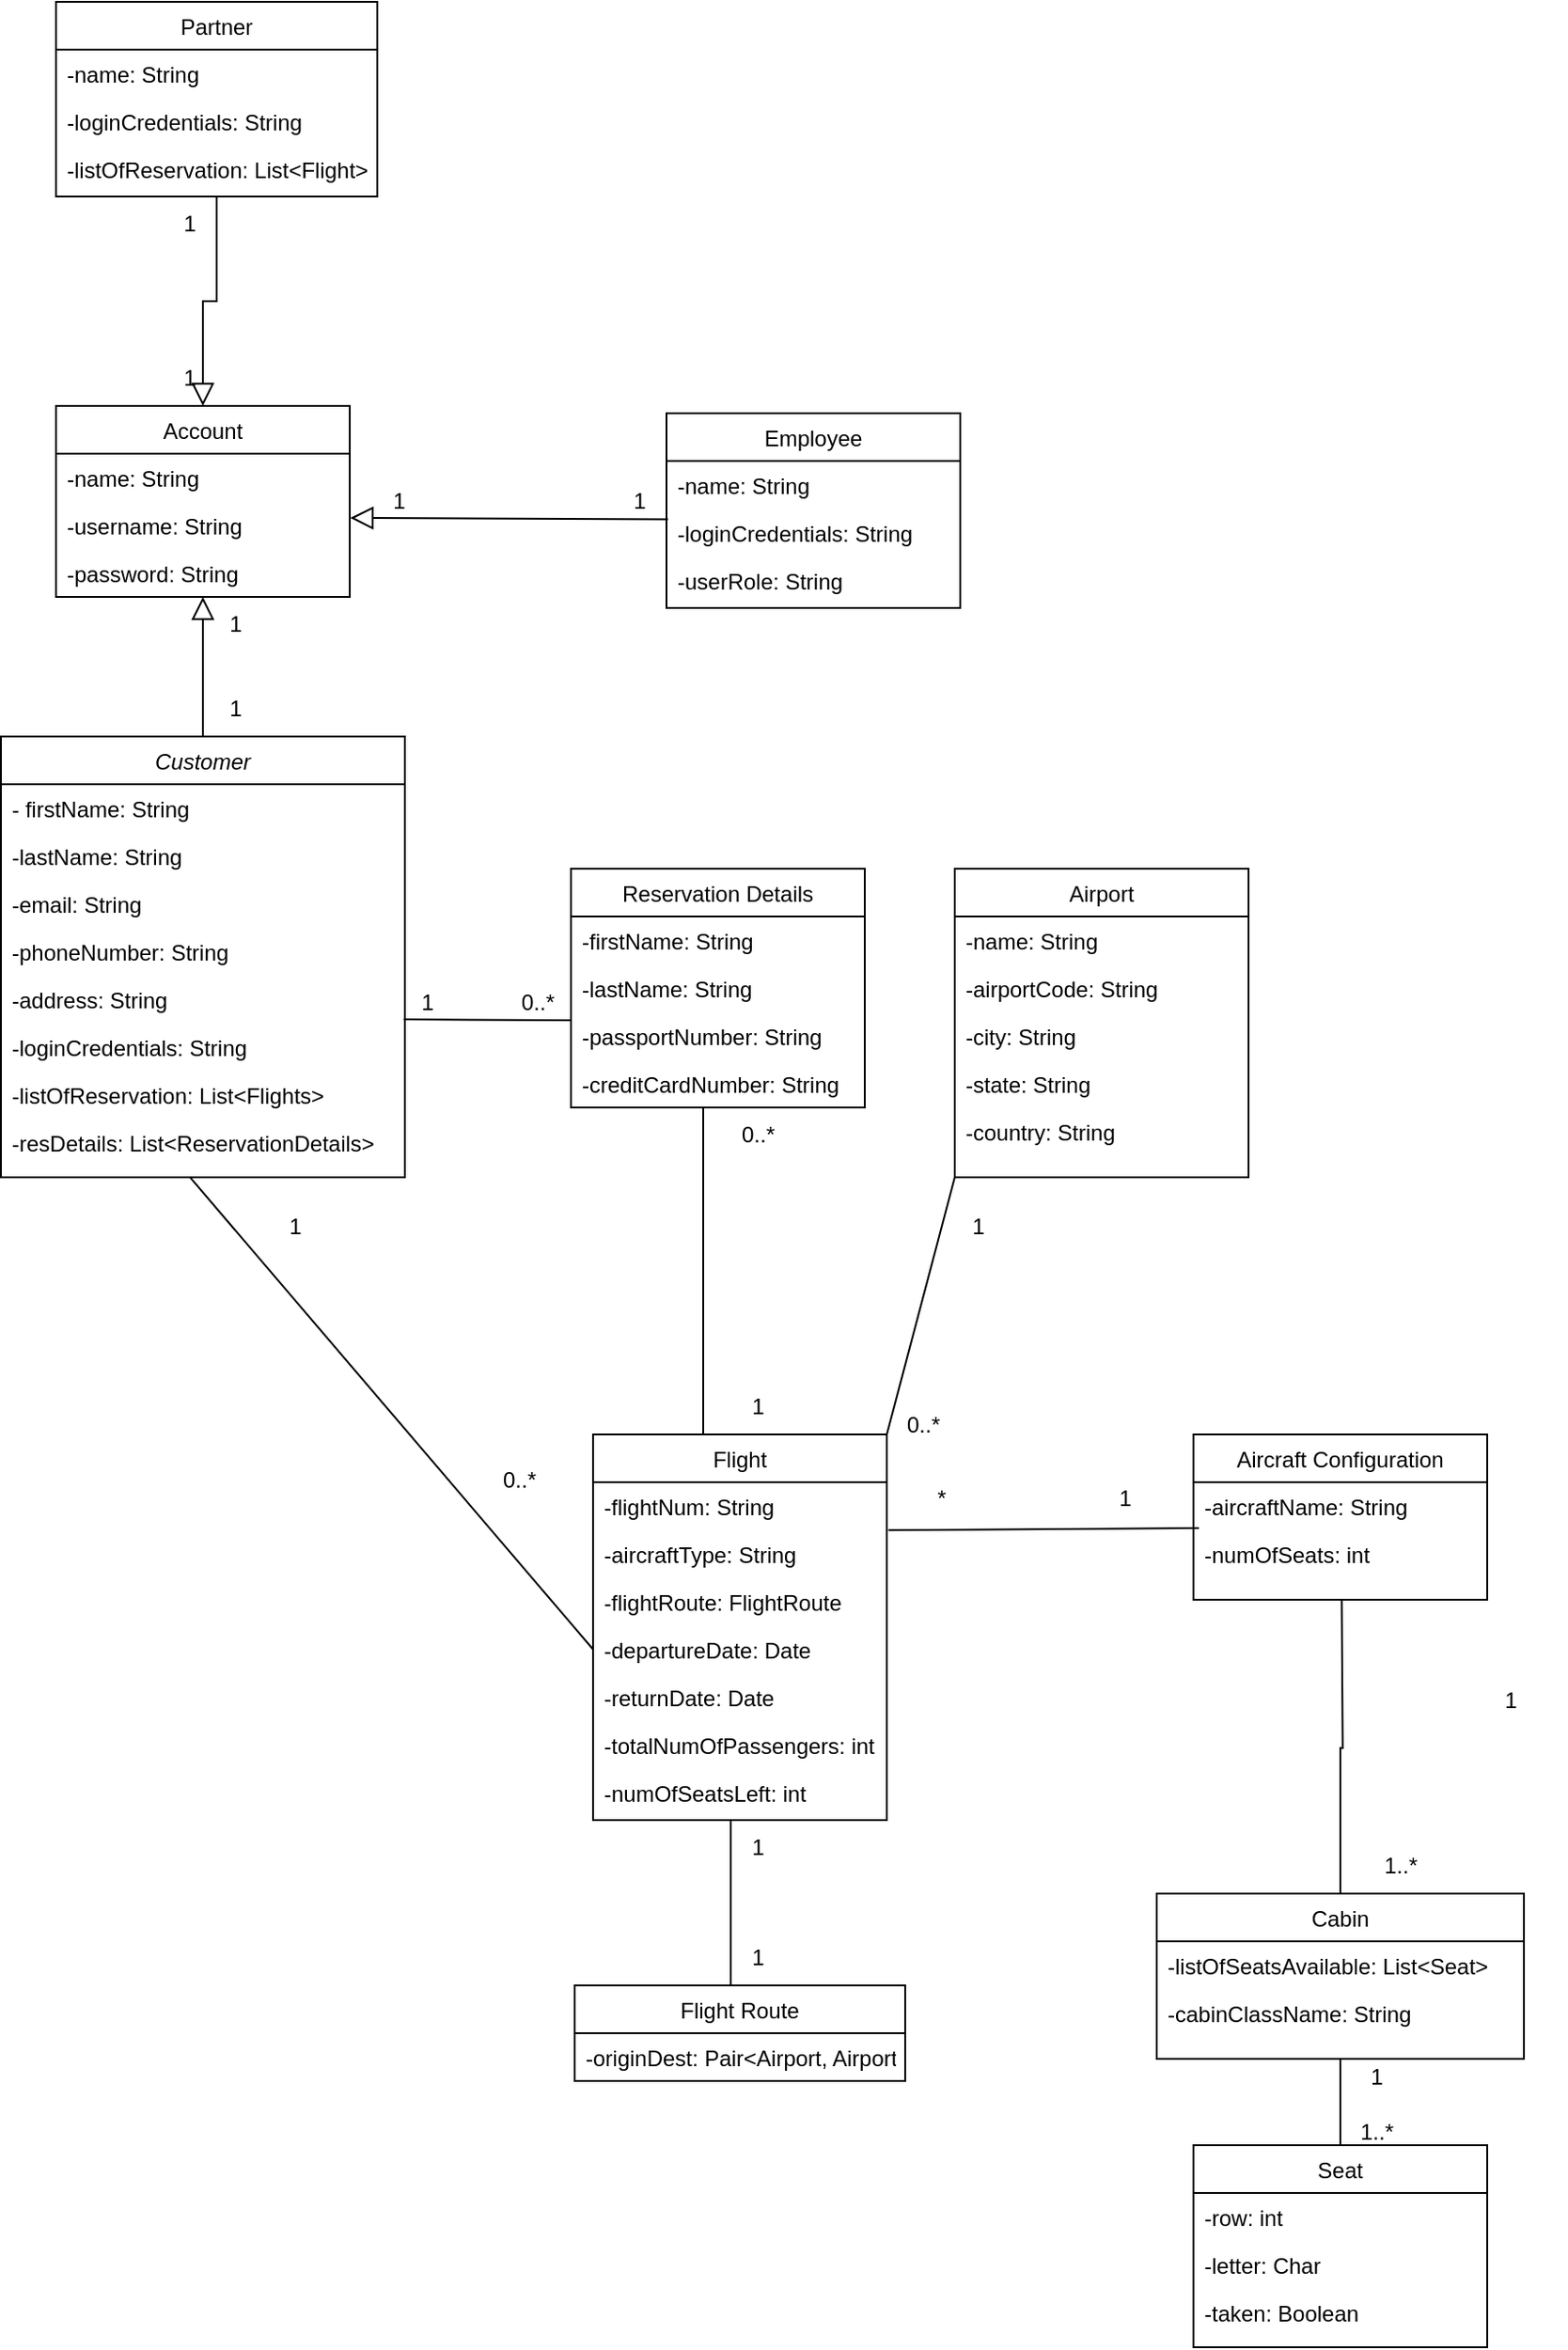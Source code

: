 <mxfile version="22.0.8" type="github">
  <diagram id="C5RBs43oDa-KdzZeNtuy" name="Page-1">
    <mxGraphModel dx="2228" dy="2511" grid="1" gridSize="10" guides="1" tooltips="1" connect="1" arrows="1" fold="1" page="1" pageScale="1" pageWidth="827" pageHeight="1169" math="0" shadow="0">
      <root>
        <mxCell id="WIyWlLk6GJQsqaUBKTNV-0" />
        <mxCell id="WIyWlLk6GJQsqaUBKTNV-1" parent="WIyWlLk6GJQsqaUBKTNV-0" />
        <mxCell id="0N_LeVZSWV3AMLVlqRJy-85" value="Customer&#xa;" style="swimlane;fontStyle=2;align=center;verticalAlign=top;childLayout=stackLayout;horizontal=1;startSize=26;horizontalStack=0;resizeParent=1;resizeLast=0;collapsible=1;marginBottom=0;rounded=0;shadow=0;strokeWidth=1;" vertex="1" parent="WIyWlLk6GJQsqaUBKTNV-1">
          <mxGeometry x="197.5" y="100" width="220" height="240" as="geometry">
            <mxRectangle x="220" y="70" width="160" height="70" as="alternateBounds" />
          </mxGeometry>
        </mxCell>
        <mxCell id="0N_LeVZSWV3AMLVlqRJy-86" value="- firstName: String" style="text;align=left;verticalAlign=top;spacingLeft=4;spacingRight=4;overflow=hidden;rotatable=0;points=[[0,0.5],[1,0.5]];portConstraint=eastwest;" vertex="1" parent="0N_LeVZSWV3AMLVlqRJy-85">
          <mxGeometry y="26" width="220" height="26" as="geometry" />
        </mxCell>
        <mxCell id="0N_LeVZSWV3AMLVlqRJy-87" value="-lastName: String" style="text;align=left;verticalAlign=top;spacingLeft=4;spacingRight=4;overflow=hidden;rotatable=0;points=[[0,0.5],[1,0.5]];portConstraint=eastwest;rounded=0;shadow=0;html=0;" vertex="1" parent="0N_LeVZSWV3AMLVlqRJy-85">
          <mxGeometry y="52" width="220" height="26" as="geometry" />
        </mxCell>
        <mxCell id="0N_LeVZSWV3AMLVlqRJy-88" value="-email: String" style="text;align=left;verticalAlign=top;spacingLeft=4;spacingRight=4;overflow=hidden;rotatable=0;points=[[0,0.5],[1,0.5]];portConstraint=eastwest;rounded=0;shadow=0;html=0;" vertex="1" parent="0N_LeVZSWV3AMLVlqRJy-85">
          <mxGeometry y="78" width="220" height="26" as="geometry" />
        </mxCell>
        <mxCell id="0N_LeVZSWV3AMLVlqRJy-89" value="-phoneNumber: String" style="text;align=left;verticalAlign=top;spacingLeft=4;spacingRight=4;overflow=hidden;rotatable=0;points=[[0,0.5],[1,0.5]];portConstraint=eastwest;rounded=0;shadow=0;html=0;" vertex="1" parent="0N_LeVZSWV3AMLVlqRJy-85">
          <mxGeometry y="104" width="220" height="26" as="geometry" />
        </mxCell>
        <mxCell id="0N_LeVZSWV3AMLVlqRJy-90" value="-address: String" style="text;align=left;verticalAlign=top;spacingLeft=4;spacingRight=4;overflow=hidden;rotatable=0;points=[[0,0.5],[1,0.5]];portConstraint=eastwest;rounded=0;shadow=0;html=0;" vertex="1" parent="0N_LeVZSWV3AMLVlqRJy-85">
          <mxGeometry y="130" width="220" height="26" as="geometry" />
        </mxCell>
        <mxCell id="0N_LeVZSWV3AMLVlqRJy-91" value="-loginCredentials: String" style="text;align=left;verticalAlign=top;spacingLeft=4;spacingRight=4;overflow=hidden;rotatable=0;points=[[0,0.5],[1,0.5]];portConstraint=eastwest;rounded=0;shadow=0;html=0;" vertex="1" parent="0N_LeVZSWV3AMLVlqRJy-85">
          <mxGeometry y="156" width="220" height="26" as="geometry" />
        </mxCell>
        <mxCell id="0N_LeVZSWV3AMLVlqRJy-92" value="-listOfReservation: List&lt;Flights&gt;" style="text;align=left;verticalAlign=top;spacingLeft=4;spacingRight=4;overflow=hidden;rotatable=0;points=[[0,0.5],[1,0.5]];portConstraint=eastwest;rounded=0;shadow=0;html=0;" vertex="1" parent="0N_LeVZSWV3AMLVlqRJy-85">
          <mxGeometry y="182" width="220" height="26" as="geometry" />
        </mxCell>
        <mxCell id="0N_LeVZSWV3AMLVlqRJy-93" value="-resDetails: List&lt;ReservationDetails&gt;" style="text;align=left;verticalAlign=top;spacingLeft=4;spacingRight=4;overflow=hidden;rotatable=0;points=[[0,0.5],[1,0.5]];portConstraint=eastwest;rounded=0;shadow=0;html=0;" vertex="1" parent="0N_LeVZSWV3AMLVlqRJy-85">
          <mxGeometry y="208" width="220" height="26" as="geometry" />
        </mxCell>
        <mxCell id="0N_LeVZSWV3AMLVlqRJy-94" value="Flight" style="swimlane;fontStyle=0;align=center;verticalAlign=top;childLayout=stackLayout;horizontal=1;startSize=26;horizontalStack=0;resizeParent=1;resizeLast=0;collapsible=1;marginBottom=0;rounded=0;shadow=0;strokeWidth=1;" vertex="1" parent="WIyWlLk6GJQsqaUBKTNV-1">
          <mxGeometry x="520" y="480" width="160" height="210" as="geometry">
            <mxRectangle x="130" y="380" width="160" height="26" as="alternateBounds" />
          </mxGeometry>
        </mxCell>
        <mxCell id="0N_LeVZSWV3AMLVlqRJy-95" value="-flightNum: String" style="text;align=left;verticalAlign=top;spacingLeft=4;spacingRight=4;overflow=hidden;rotatable=0;points=[[0,0.5],[1,0.5]];portConstraint=eastwest;" vertex="1" parent="0N_LeVZSWV3AMLVlqRJy-94">
          <mxGeometry y="26" width="160" height="26" as="geometry" />
        </mxCell>
        <mxCell id="0N_LeVZSWV3AMLVlqRJy-96" value="-aircraftType: String" style="text;align=left;verticalAlign=top;spacingLeft=4;spacingRight=4;overflow=hidden;rotatable=0;points=[[0,0.5],[1,0.5]];portConstraint=eastwest;rounded=0;shadow=0;html=0;" vertex="1" parent="0N_LeVZSWV3AMLVlqRJy-94">
          <mxGeometry y="52" width="160" height="26" as="geometry" />
        </mxCell>
        <mxCell id="0N_LeVZSWV3AMLVlqRJy-97" value="-flightRoute: FlightRoute" style="text;align=left;verticalAlign=top;spacingLeft=4;spacingRight=4;overflow=hidden;rotatable=0;points=[[0,0.5],[1,0.5]];portConstraint=eastwest;rounded=0;shadow=0;html=0;" vertex="1" parent="0N_LeVZSWV3AMLVlqRJy-94">
          <mxGeometry y="78" width="160" height="26" as="geometry" />
        </mxCell>
        <mxCell id="0N_LeVZSWV3AMLVlqRJy-98" value="-departureDate: Date" style="text;align=left;verticalAlign=top;spacingLeft=4;spacingRight=4;overflow=hidden;rotatable=0;points=[[0,0.5],[1,0.5]];portConstraint=eastwest;rounded=0;shadow=0;html=0;" vertex="1" parent="0N_LeVZSWV3AMLVlqRJy-94">
          <mxGeometry y="104" width="160" height="26" as="geometry" />
        </mxCell>
        <mxCell id="0N_LeVZSWV3AMLVlqRJy-99" value="-returnDate: Date" style="text;align=left;verticalAlign=top;spacingLeft=4;spacingRight=4;overflow=hidden;rotatable=0;points=[[0,0.5],[1,0.5]];portConstraint=eastwest;rounded=0;shadow=0;html=0;" vertex="1" parent="0N_LeVZSWV3AMLVlqRJy-94">
          <mxGeometry y="130" width="160" height="26" as="geometry" />
        </mxCell>
        <mxCell id="0N_LeVZSWV3AMLVlqRJy-100" value="-totalNumOfPassengers: int" style="text;align=left;verticalAlign=top;spacingLeft=4;spacingRight=4;overflow=hidden;rotatable=0;points=[[0,0.5],[1,0.5]];portConstraint=eastwest;rounded=0;shadow=0;html=0;" vertex="1" parent="0N_LeVZSWV3AMLVlqRJy-94">
          <mxGeometry y="156" width="160" height="26" as="geometry" />
        </mxCell>
        <mxCell id="0N_LeVZSWV3AMLVlqRJy-101" value="-numOfSeatsLeft: int" style="text;align=left;verticalAlign=top;spacingLeft=4;spacingRight=4;overflow=hidden;rotatable=0;points=[[0,0.5],[1,0.5]];portConstraint=eastwest;rounded=0;shadow=0;html=0;" vertex="1" parent="0N_LeVZSWV3AMLVlqRJy-94">
          <mxGeometry y="182" width="160" height="26" as="geometry" />
        </mxCell>
        <mxCell id="0N_LeVZSWV3AMLVlqRJy-102" value="Account" style="swimlane;fontStyle=0;align=center;verticalAlign=top;childLayout=stackLayout;horizontal=1;startSize=26;horizontalStack=0;resizeParent=1;resizeLast=0;collapsible=1;marginBottom=0;rounded=0;shadow=0;strokeWidth=1;" vertex="1" parent="WIyWlLk6GJQsqaUBKTNV-1">
          <mxGeometry x="227.5" y="-80" width="160" height="104" as="geometry">
            <mxRectangle x="340" y="380" width="170" height="26" as="alternateBounds" />
          </mxGeometry>
        </mxCell>
        <mxCell id="0N_LeVZSWV3AMLVlqRJy-103" value="-name: String" style="text;align=left;verticalAlign=top;spacingLeft=4;spacingRight=4;overflow=hidden;rotatable=0;points=[[0,0.5],[1,0.5]];portConstraint=eastwest;" vertex="1" parent="0N_LeVZSWV3AMLVlqRJy-102">
          <mxGeometry y="26" width="160" height="26" as="geometry" />
        </mxCell>
        <mxCell id="0N_LeVZSWV3AMLVlqRJy-104" value="-username: String" style="text;align=left;verticalAlign=top;spacingLeft=4;spacingRight=4;overflow=hidden;rotatable=0;points=[[0,0.5],[1,0.5]];portConstraint=eastwest;" vertex="1" parent="0N_LeVZSWV3AMLVlqRJy-102">
          <mxGeometry y="52" width="160" height="26" as="geometry" />
        </mxCell>
        <mxCell id="0N_LeVZSWV3AMLVlqRJy-105" value="-password: String" style="text;align=left;verticalAlign=top;spacingLeft=4;spacingRight=4;overflow=hidden;rotatable=0;points=[[0,0.5],[1,0.5]];portConstraint=eastwest;" vertex="1" parent="0N_LeVZSWV3AMLVlqRJy-102">
          <mxGeometry y="78" width="160" height="26" as="geometry" />
        </mxCell>
        <mxCell id="0N_LeVZSWV3AMLVlqRJy-106" value="" style="endArrow=block;endSize=10;endFill=0;shadow=0;strokeWidth=1;rounded=0;edgeStyle=elbowEdgeStyle;elbow=vertical;exitX=0.5;exitY=0;exitDx=0;exitDy=0;entryX=0.5;entryY=1;entryDx=0;entryDy=0;" edge="1" parent="WIyWlLk6GJQsqaUBKTNV-1" source="0N_LeVZSWV3AMLVlqRJy-85" target="0N_LeVZSWV3AMLVlqRJy-102">
          <mxGeometry width="160" relative="1" as="geometry">
            <mxPoint x="210" y="373" as="sourcePoint" />
            <mxPoint x="350" y="20" as="targetPoint" />
          </mxGeometry>
        </mxCell>
        <mxCell id="0N_LeVZSWV3AMLVlqRJy-107" value="Reservation Details" style="swimlane;fontStyle=0;align=center;verticalAlign=top;childLayout=stackLayout;horizontal=1;startSize=26;horizontalStack=0;resizeParent=1;resizeLast=0;collapsible=1;marginBottom=0;rounded=0;shadow=0;strokeWidth=1;" vertex="1" parent="WIyWlLk6GJQsqaUBKTNV-1">
          <mxGeometry x="508" y="172" width="160" height="130" as="geometry">
            <mxRectangle x="550" y="140" width="160" height="26" as="alternateBounds" />
          </mxGeometry>
        </mxCell>
        <mxCell id="0N_LeVZSWV3AMLVlqRJy-108" value="-firstName: String" style="text;align=left;verticalAlign=top;spacingLeft=4;spacingRight=4;overflow=hidden;rotatable=0;points=[[0,0.5],[1,0.5]];portConstraint=eastwest;" vertex="1" parent="0N_LeVZSWV3AMLVlqRJy-107">
          <mxGeometry y="26" width="160" height="26" as="geometry" />
        </mxCell>
        <mxCell id="0N_LeVZSWV3AMLVlqRJy-109" value="-lastName: String" style="text;align=left;verticalAlign=top;spacingLeft=4;spacingRight=4;overflow=hidden;rotatable=0;points=[[0,0.5],[1,0.5]];portConstraint=eastwest;rounded=0;shadow=0;html=0;" vertex="1" parent="0N_LeVZSWV3AMLVlqRJy-107">
          <mxGeometry y="52" width="160" height="26" as="geometry" />
        </mxCell>
        <mxCell id="0N_LeVZSWV3AMLVlqRJy-110" value="-passportNumber: String" style="text;align=left;verticalAlign=top;spacingLeft=4;spacingRight=4;overflow=hidden;rotatable=0;points=[[0,0.5],[1,0.5]];portConstraint=eastwest;rounded=0;shadow=0;html=0;" vertex="1" parent="0N_LeVZSWV3AMLVlqRJy-107">
          <mxGeometry y="78" width="160" height="26" as="geometry" />
        </mxCell>
        <mxCell id="0N_LeVZSWV3AMLVlqRJy-111" value="-creditCardNumber: String" style="text;align=left;verticalAlign=top;spacingLeft=4;spacingRight=4;overflow=hidden;rotatable=0;points=[[0,0.5],[1,0.5]];portConstraint=eastwest;rounded=0;shadow=0;html=0;" vertex="1" parent="0N_LeVZSWV3AMLVlqRJy-107">
          <mxGeometry y="104" width="160" height="26" as="geometry" />
        </mxCell>
        <mxCell id="0N_LeVZSWV3AMLVlqRJy-112" value="1" style="text;html=1;align=center;verticalAlign=middle;resizable=0;points=[];autosize=1;strokeColor=none;fillColor=none;" vertex="1" parent="WIyWlLk6GJQsqaUBKTNV-1">
          <mxGeometry x="310" y="70" width="30" height="30" as="geometry" />
        </mxCell>
        <mxCell id="0N_LeVZSWV3AMLVlqRJy-113" value="1" style="text;html=1;align=center;verticalAlign=middle;resizable=0;points=[];autosize=1;strokeColor=none;fillColor=none;" vertex="1" parent="WIyWlLk6GJQsqaUBKTNV-1">
          <mxGeometry x="310" y="24" width="30" height="30" as="geometry" />
        </mxCell>
        <mxCell id="0N_LeVZSWV3AMLVlqRJy-114" value="0..*" style="text;html=1;strokeColor=none;fillColor=none;align=center;verticalAlign=middle;whiteSpace=wrap;rounded=0;" vertex="1" parent="WIyWlLk6GJQsqaUBKTNV-1">
          <mxGeometry x="580" y="302" width="60" height="30" as="geometry" />
        </mxCell>
        <mxCell id="0N_LeVZSWV3AMLVlqRJy-115" value="1" style="text;html=1;strokeColor=none;fillColor=none;align=center;verticalAlign=middle;whiteSpace=wrap;rounded=0;" vertex="1" parent="WIyWlLk6GJQsqaUBKTNV-1">
          <mxGeometry x="580" y="450" width="60" height="30" as="geometry" />
        </mxCell>
        <mxCell id="0N_LeVZSWV3AMLVlqRJy-116" value="1" style="text;html=1;strokeColor=none;fillColor=none;align=center;verticalAlign=middle;whiteSpace=wrap;rounded=0;" vertex="1" parent="WIyWlLk6GJQsqaUBKTNV-1">
          <mxGeometry x="327.5" y="352" width="60" height="30" as="geometry" />
        </mxCell>
        <mxCell id="0N_LeVZSWV3AMLVlqRJy-117" value="0..*" style="text;html=1;strokeColor=none;fillColor=none;align=center;verticalAlign=middle;whiteSpace=wrap;rounded=0;" vertex="1" parent="WIyWlLk6GJQsqaUBKTNV-1">
          <mxGeometry x="450" y="490" width="60" height="30" as="geometry" />
        </mxCell>
        <mxCell id="0N_LeVZSWV3AMLVlqRJy-118" value="1" style="text;html=1;strokeColor=none;fillColor=none;align=center;verticalAlign=middle;whiteSpace=wrap;rounded=0;" vertex="1" parent="WIyWlLk6GJQsqaUBKTNV-1">
          <mxGeometry x="400" y="230" width="60" height="30" as="geometry" />
        </mxCell>
        <mxCell id="0N_LeVZSWV3AMLVlqRJy-119" value="0..*" style="text;html=1;strokeColor=none;fillColor=none;align=center;verticalAlign=middle;whiteSpace=wrap;rounded=0;" vertex="1" parent="WIyWlLk6GJQsqaUBKTNV-1">
          <mxGeometry x="460" y="230" width="60" height="30" as="geometry" />
        </mxCell>
        <mxCell id="0N_LeVZSWV3AMLVlqRJy-120" value="Cabin" style="swimlane;fontStyle=0;align=center;verticalAlign=top;childLayout=stackLayout;horizontal=1;startSize=26;horizontalStack=0;resizeParent=1;resizeLast=0;collapsible=1;marginBottom=0;rounded=0;shadow=0;strokeWidth=1;" vertex="1" parent="WIyWlLk6GJQsqaUBKTNV-1">
          <mxGeometry x="827" y="730" width="200" height="90" as="geometry">
            <mxRectangle x="130" y="380" width="160" height="26" as="alternateBounds" />
          </mxGeometry>
        </mxCell>
        <mxCell id="0N_LeVZSWV3AMLVlqRJy-121" value="-listOfSeatsAvailable: List&lt;Seat&gt;" style="text;align=left;verticalAlign=top;spacingLeft=4;spacingRight=4;overflow=hidden;rotatable=0;points=[[0,0.5],[1,0.5]];portConstraint=eastwest;" vertex="1" parent="0N_LeVZSWV3AMLVlqRJy-120">
          <mxGeometry y="26" width="200" height="26" as="geometry" />
        </mxCell>
        <mxCell id="0N_LeVZSWV3AMLVlqRJy-122" value="-cabinClassName: String" style="text;align=left;verticalAlign=top;spacingLeft=4;spacingRight=4;overflow=hidden;rotatable=0;points=[[0,0.5],[1,0.5]];portConstraint=eastwest;rounded=0;shadow=0;html=0;" vertex="1" parent="0N_LeVZSWV3AMLVlqRJy-120">
          <mxGeometry y="52" width="200" height="26" as="geometry" />
        </mxCell>
        <mxCell id="0N_LeVZSWV3AMLVlqRJy-123" value="1" style="text;html=1;strokeColor=none;fillColor=none;align=center;verticalAlign=middle;whiteSpace=wrap;rounded=0;" vertex="1" parent="WIyWlLk6GJQsqaUBKTNV-1">
          <mxGeometry x="990" y="610" width="60" height="30" as="geometry" />
        </mxCell>
        <mxCell id="0N_LeVZSWV3AMLVlqRJy-124" value="1..*" style="text;html=1;strokeColor=none;fillColor=none;align=center;verticalAlign=middle;whiteSpace=wrap;rounded=0;" vertex="1" parent="WIyWlLk6GJQsqaUBKTNV-1">
          <mxGeometry x="930" y="700" width="60" height="30" as="geometry" />
        </mxCell>
        <mxCell id="0N_LeVZSWV3AMLVlqRJy-125" value="Seat" style="swimlane;fontStyle=0;align=center;verticalAlign=top;childLayout=stackLayout;horizontal=1;startSize=26;horizontalStack=0;resizeParent=1;resizeLast=0;collapsible=1;marginBottom=0;rounded=0;shadow=0;strokeWidth=1;" vertex="1" parent="WIyWlLk6GJQsqaUBKTNV-1">
          <mxGeometry x="847" y="867" width="160" height="110" as="geometry">
            <mxRectangle x="130" y="380" width="160" height="26" as="alternateBounds" />
          </mxGeometry>
        </mxCell>
        <mxCell id="0N_LeVZSWV3AMLVlqRJy-126" value="-row: int" style="text;align=left;verticalAlign=top;spacingLeft=4;spacingRight=4;overflow=hidden;rotatable=0;points=[[0,0.5],[1,0.5]];portConstraint=eastwest;" vertex="1" parent="0N_LeVZSWV3AMLVlqRJy-125">
          <mxGeometry y="26" width="160" height="26" as="geometry" />
        </mxCell>
        <mxCell id="0N_LeVZSWV3AMLVlqRJy-127" value="-letter: Char" style="text;align=left;verticalAlign=top;spacingLeft=4;spacingRight=4;overflow=hidden;rotatable=0;points=[[0,0.5],[1,0.5]];portConstraint=eastwest;rounded=0;shadow=0;html=0;" vertex="1" parent="0N_LeVZSWV3AMLVlqRJy-125">
          <mxGeometry y="52" width="160" height="26" as="geometry" />
        </mxCell>
        <mxCell id="0N_LeVZSWV3AMLVlqRJy-128" value="-taken: Boolean" style="text;align=left;verticalAlign=top;spacingLeft=4;spacingRight=4;overflow=hidden;rotatable=0;points=[[0,0.5],[1,0.5]];portConstraint=eastwest;rounded=0;shadow=0;html=0;" vertex="1" parent="0N_LeVZSWV3AMLVlqRJy-125">
          <mxGeometry y="78" width="160" height="24" as="geometry" />
        </mxCell>
        <mxCell id="0N_LeVZSWV3AMLVlqRJy-129" value="1" style="text;html=1;strokeColor=none;fillColor=none;align=center;verticalAlign=middle;whiteSpace=wrap;rounded=0;" vertex="1" parent="WIyWlLk6GJQsqaUBKTNV-1">
          <mxGeometry x="917" y="815" width="60" height="30" as="geometry" />
        </mxCell>
        <mxCell id="0N_LeVZSWV3AMLVlqRJy-130" value="1..*" style="text;html=1;strokeColor=none;fillColor=none;align=center;verticalAlign=middle;whiteSpace=wrap;rounded=0;" vertex="1" parent="WIyWlLk6GJQsqaUBKTNV-1">
          <mxGeometry x="917" y="845" width="60" height="30" as="geometry" />
        </mxCell>
        <mxCell id="0N_LeVZSWV3AMLVlqRJy-131" value="Flight Route" style="swimlane;fontStyle=0;align=center;verticalAlign=top;childLayout=stackLayout;horizontal=1;startSize=26;horizontalStack=0;resizeParent=1;resizeLast=0;collapsible=1;marginBottom=0;rounded=0;shadow=0;strokeWidth=1;" vertex="1" parent="WIyWlLk6GJQsqaUBKTNV-1">
          <mxGeometry x="510" y="780" width="180" height="52" as="geometry">
            <mxRectangle x="550" y="140" width="160" height="26" as="alternateBounds" />
          </mxGeometry>
        </mxCell>
        <mxCell id="0N_LeVZSWV3AMLVlqRJy-132" value="-originDest: Pair&lt;Airport, Airport&gt;" style="text;align=left;verticalAlign=top;spacingLeft=4;spacingRight=4;overflow=hidden;rotatable=0;points=[[0,0.5],[1,0.5]];portConstraint=eastwest;" vertex="1" parent="0N_LeVZSWV3AMLVlqRJy-131">
          <mxGeometry y="26" width="180" height="26" as="geometry" />
        </mxCell>
        <mxCell id="0N_LeVZSWV3AMLVlqRJy-133" value="1" style="text;html=1;strokeColor=none;fillColor=none;align=center;verticalAlign=middle;whiteSpace=wrap;rounded=0;" vertex="1" parent="WIyWlLk6GJQsqaUBKTNV-1">
          <mxGeometry x="580" y="690" width="60" height="30" as="geometry" />
        </mxCell>
        <mxCell id="0N_LeVZSWV3AMLVlqRJy-134" value="1" style="text;html=1;strokeColor=none;fillColor=none;align=center;verticalAlign=middle;whiteSpace=wrap;rounded=0;" vertex="1" parent="WIyWlLk6GJQsqaUBKTNV-1">
          <mxGeometry x="580" y="750" width="60" height="30" as="geometry" />
        </mxCell>
        <mxCell id="0N_LeVZSWV3AMLVlqRJy-135" value="" style="endArrow=none;html=1;rounded=0;exitX=0.997;exitY=0.925;exitDx=0;exitDy=0;exitPerimeter=0;entryX=0;entryY=0.173;entryDx=0;entryDy=0;entryPerimeter=0;" edge="1" parent="WIyWlLk6GJQsqaUBKTNV-1" source="0N_LeVZSWV3AMLVlqRJy-90" target="0N_LeVZSWV3AMLVlqRJy-110">
          <mxGeometry width="50" height="50" relative="1" as="geometry">
            <mxPoint x="430" y="310" as="sourcePoint" />
            <mxPoint x="480" y="260" as="targetPoint" />
          </mxGeometry>
        </mxCell>
        <mxCell id="0N_LeVZSWV3AMLVlqRJy-136" value="" style="endArrow=none;html=1;rounded=0;entryX=0;entryY=0;entryDx=0;entryDy=0;exitX=0;exitY=1;exitDx=0;exitDy=0;" edge="1" parent="WIyWlLk6GJQsqaUBKTNV-1" source="0N_LeVZSWV3AMLVlqRJy-115" target="0N_LeVZSWV3AMLVlqRJy-114">
          <mxGeometry width="50" height="50" relative="1" as="geometry">
            <mxPoint x="550" y="440" as="sourcePoint" />
            <mxPoint x="600" y="390" as="targetPoint" />
          </mxGeometry>
        </mxCell>
        <mxCell id="0N_LeVZSWV3AMLVlqRJy-137" value="" style="endArrow=none;html=1;rounded=0;entryX=0;entryY=0.5;entryDx=0;entryDy=0;exitX=0.468;exitY=1.229;exitDx=0;exitDy=0;exitPerimeter=0;" edge="1" parent="WIyWlLk6GJQsqaUBKTNV-1" source="0N_LeVZSWV3AMLVlqRJy-93" target="0N_LeVZSWV3AMLVlqRJy-98">
          <mxGeometry width="50" height="50" relative="1" as="geometry">
            <mxPoint x="590" y="490" as="sourcePoint" />
            <mxPoint x="300.72" y="594.016" as="targetPoint" />
          </mxGeometry>
        </mxCell>
        <mxCell id="0N_LeVZSWV3AMLVlqRJy-138" value="" style="endArrow=block;endSize=10;endFill=0;shadow=0;strokeWidth=1;rounded=0;edgeStyle=elbowEdgeStyle;elbow=vertical;exitX=0.005;exitY=0.219;exitDx=0;exitDy=0;exitPerimeter=0;entryX=1.002;entryY=0.33;entryDx=0;entryDy=0;entryPerimeter=0;" edge="1" parent="WIyWlLk6GJQsqaUBKTNV-1" source="0N_LeVZSWV3AMLVlqRJy-141" target="0N_LeVZSWV3AMLVlqRJy-104">
          <mxGeometry width="160" relative="1" as="geometry">
            <mxPoint x="557" y="-17" as="sourcePoint" />
            <mxPoint x="400" y="-20" as="targetPoint" />
          </mxGeometry>
        </mxCell>
        <mxCell id="0N_LeVZSWV3AMLVlqRJy-139" value="Employee" style="swimlane;fontStyle=0;align=center;verticalAlign=top;childLayout=stackLayout;horizontal=1;startSize=26;horizontalStack=0;resizeParent=1;resizeLast=0;collapsible=1;marginBottom=0;rounded=0;shadow=0;strokeWidth=1;" vertex="1" parent="WIyWlLk6GJQsqaUBKTNV-1">
          <mxGeometry x="560" y="-76" width="160" height="106" as="geometry">
            <mxRectangle x="550" y="140" width="160" height="26" as="alternateBounds" />
          </mxGeometry>
        </mxCell>
        <mxCell id="0N_LeVZSWV3AMLVlqRJy-140" value="-name: String" style="text;align=left;verticalAlign=top;spacingLeft=4;spacingRight=4;overflow=hidden;rotatable=0;points=[[0,0.5],[1,0.5]];portConstraint=eastwest;" vertex="1" parent="0N_LeVZSWV3AMLVlqRJy-139">
          <mxGeometry y="26" width="160" height="26" as="geometry" />
        </mxCell>
        <mxCell id="0N_LeVZSWV3AMLVlqRJy-141" value="-loginCredentials: String" style="text;align=left;verticalAlign=top;spacingLeft=4;spacingRight=4;overflow=hidden;rotatable=0;points=[[0,0.5],[1,0.5]];portConstraint=eastwest;rounded=0;shadow=0;html=0;" vertex="1" parent="0N_LeVZSWV3AMLVlqRJy-139">
          <mxGeometry y="52" width="160" height="26" as="geometry" />
        </mxCell>
        <mxCell id="0N_LeVZSWV3AMLVlqRJy-142" value="-userRole: String" style="text;align=left;verticalAlign=top;spacingLeft=4;spacingRight=4;overflow=hidden;rotatable=0;points=[[0,0.5],[1,0.5]];portConstraint=eastwest;rounded=0;shadow=0;html=0;" vertex="1" parent="0N_LeVZSWV3AMLVlqRJy-139">
          <mxGeometry y="78" width="160" height="26" as="geometry" />
        </mxCell>
        <mxCell id="0N_LeVZSWV3AMLVlqRJy-143" value="1" style="text;html=1;align=center;verticalAlign=middle;resizable=0;points=[];autosize=1;strokeColor=none;fillColor=none;" vertex="1" parent="WIyWlLk6GJQsqaUBKTNV-1">
          <mxGeometry x="399" y="-43" width="30" height="30" as="geometry" />
        </mxCell>
        <mxCell id="0N_LeVZSWV3AMLVlqRJy-144" value="1" style="text;html=1;align=center;verticalAlign=middle;resizable=0;points=[];autosize=1;strokeColor=none;fillColor=none;" vertex="1" parent="WIyWlLk6GJQsqaUBKTNV-1">
          <mxGeometry x="530" y="-43" width="30" height="30" as="geometry" />
        </mxCell>
        <mxCell id="0N_LeVZSWV3AMLVlqRJy-145" value="" style="endArrow=block;endSize=10;endFill=0;shadow=0;strokeWidth=1;rounded=0;edgeStyle=elbowEdgeStyle;elbow=vertical;exitX=0.5;exitY=1;exitDx=0;exitDy=0;entryX=0.5;entryY=0;entryDx=0;entryDy=0;" edge="1" parent="WIyWlLk6GJQsqaUBKTNV-1" source="0N_LeVZSWV3AMLVlqRJy-146" target="0N_LeVZSWV3AMLVlqRJy-102">
          <mxGeometry width="160" relative="1" as="geometry">
            <mxPoint x="232" y="-241" as="sourcePoint" />
            <mxPoint x="70" y="-243" as="targetPoint" />
          </mxGeometry>
        </mxCell>
        <mxCell id="0N_LeVZSWV3AMLVlqRJy-146" value="Partner" style="swimlane;fontStyle=0;align=center;verticalAlign=top;childLayout=stackLayout;horizontal=1;startSize=26;horizontalStack=0;resizeParent=1;resizeLast=0;collapsible=1;marginBottom=0;rounded=0;shadow=0;strokeWidth=1;" vertex="1" parent="WIyWlLk6GJQsqaUBKTNV-1">
          <mxGeometry x="227.5" y="-300" width="175" height="106" as="geometry">
            <mxRectangle x="550" y="140" width="160" height="26" as="alternateBounds" />
          </mxGeometry>
        </mxCell>
        <mxCell id="0N_LeVZSWV3AMLVlqRJy-147" value="-name: String" style="text;align=left;verticalAlign=top;spacingLeft=4;spacingRight=4;overflow=hidden;rotatable=0;points=[[0,0.5],[1,0.5]];portConstraint=eastwest;" vertex="1" parent="0N_LeVZSWV3AMLVlqRJy-146">
          <mxGeometry y="26" width="175" height="26" as="geometry" />
        </mxCell>
        <mxCell id="0N_LeVZSWV3AMLVlqRJy-148" value="-loginCredentials: String" style="text;align=left;verticalAlign=top;spacingLeft=4;spacingRight=4;overflow=hidden;rotatable=0;points=[[0,0.5],[1,0.5]];portConstraint=eastwest;rounded=0;shadow=0;html=0;" vertex="1" parent="0N_LeVZSWV3AMLVlqRJy-146">
          <mxGeometry y="52" width="175" height="26" as="geometry" />
        </mxCell>
        <mxCell id="0N_LeVZSWV3AMLVlqRJy-149" value="-listOfReservation: List&lt;Flight&gt;" style="text;align=left;verticalAlign=top;spacingLeft=4;spacingRight=4;overflow=hidden;rotatable=0;points=[[0,0.5],[1,0.5]];portConstraint=eastwest;rounded=0;shadow=0;html=0;" vertex="1" parent="0N_LeVZSWV3AMLVlqRJy-146">
          <mxGeometry y="78" width="175" height="26" as="geometry" />
        </mxCell>
        <mxCell id="0N_LeVZSWV3AMLVlqRJy-150" value="1" style="text;html=1;align=center;verticalAlign=middle;resizable=0;points=[];autosize=1;strokeColor=none;fillColor=none;" vertex="1" parent="WIyWlLk6GJQsqaUBKTNV-1">
          <mxGeometry x="285" y="-110" width="30" height="30" as="geometry" />
        </mxCell>
        <mxCell id="0N_LeVZSWV3AMLVlqRJy-151" value="1" style="text;html=1;align=center;verticalAlign=middle;resizable=0;points=[];autosize=1;strokeColor=none;fillColor=none;" vertex="1" parent="WIyWlLk6GJQsqaUBKTNV-1">
          <mxGeometry x="285" y="-194" width="30" height="30" as="geometry" />
        </mxCell>
        <mxCell id="0N_LeVZSWV3AMLVlqRJy-152" value="*" style="text;html=1;strokeColor=none;fillColor=none;align=center;verticalAlign=middle;whiteSpace=wrap;rounded=0;" vertex="1" parent="WIyWlLk6GJQsqaUBKTNV-1">
          <mxGeometry x="680" y="500" width="60" height="30" as="geometry" />
        </mxCell>
        <mxCell id="0N_LeVZSWV3AMLVlqRJy-153" value="1" style="text;html=1;strokeColor=none;fillColor=none;align=center;verticalAlign=middle;whiteSpace=wrap;rounded=0;" vertex="1" parent="WIyWlLk6GJQsqaUBKTNV-1">
          <mxGeometry x="780" y="500" width="60" height="30" as="geometry" />
        </mxCell>
        <mxCell id="0N_LeVZSWV3AMLVlqRJy-154" value="" style="endArrow=none;html=1;rounded=0;entryX=0;entryY=0.5;entryDx=0;entryDy=0;exitX=1.005;exitY=0.006;exitDx=0;exitDy=0;exitPerimeter=0;" edge="1" parent="WIyWlLk6GJQsqaUBKTNV-1" source="0N_LeVZSWV3AMLVlqRJy-96">
          <mxGeometry width="50" height="50" relative="1" as="geometry">
            <mxPoint x="1010" y="430" as="sourcePoint" />
            <mxPoint x="850" y="531" as="targetPoint" />
            <Array as="points" />
          </mxGeometry>
        </mxCell>
        <mxCell id="0N_LeVZSWV3AMLVlqRJy-155" value="" style="endArrow=none;html=1;rounded=0;entryX=0.5;entryY=1;entryDx=0;entryDy=0;exitX=0.5;exitY=0.005;exitDx=0;exitDy=0;exitPerimeter=0;" edge="1" parent="WIyWlLk6GJQsqaUBKTNV-1" source="0N_LeVZSWV3AMLVlqRJy-125" target="0N_LeVZSWV3AMLVlqRJy-120">
          <mxGeometry width="50" height="50" relative="1" as="geometry">
            <mxPoint x="897" y="875" as="sourcePoint" />
            <mxPoint x="947" y="825" as="targetPoint" />
          </mxGeometry>
        </mxCell>
        <mxCell id="0N_LeVZSWV3AMLVlqRJy-156" value="" style="endArrow=none;html=1;rounded=0;entryX=0.25;entryY=0;entryDx=0;entryDy=0;exitX=0.25;exitY=1;exitDx=0;exitDy=0;" edge="1" parent="WIyWlLk6GJQsqaUBKTNV-1" source="0N_LeVZSWV3AMLVlqRJy-134" target="0N_LeVZSWV3AMLVlqRJy-133">
          <mxGeometry width="50" height="50" relative="1" as="geometry">
            <mxPoint x="550" y="760" as="sourcePoint" />
            <mxPoint x="600" y="710" as="targetPoint" />
          </mxGeometry>
        </mxCell>
        <mxCell id="0N_LeVZSWV3AMLVlqRJy-157" value="Airport" style="swimlane;fontStyle=0;align=center;verticalAlign=top;childLayout=stackLayout;horizontal=1;startSize=26;horizontalStack=0;resizeParent=1;resizeLast=0;collapsible=1;marginBottom=0;rounded=0;shadow=0;strokeWidth=1;" vertex="1" parent="WIyWlLk6GJQsqaUBKTNV-1">
          <mxGeometry x="717" y="172" width="160" height="168" as="geometry">
            <mxRectangle x="130" y="380" width="160" height="26" as="alternateBounds" />
          </mxGeometry>
        </mxCell>
        <mxCell id="0N_LeVZSWV3AMLVlqRJy-158" value="-name: String" style="text;align=left;verticalAlign=top;spacingLeft=4;spacingRight=4;overflow=hidden;rotatable=0;points=[[0,0.5],[1,0.5]];portConstraint=eastwest;" vertex="1" parent="0N_LeVZSWV3AMLVlqRJy-157">
          <mxGeometry y="26" width="160" height="26" as="geometry" />
        </mxCell>
        <mxCell id="0N_LeVZSWV3AMLVlqRJy-159" value="-airportCode: String" style="text;align=left;verticalAlign=top;spacingLeft=4;spacingRight=4;overflow=hidden;rotatable=0;points=[[0,0.5],[1,0.5]];portConstraint=eastwest;rounded=0;shadow=0;html=0;" vertex="1" parent="0N_LeVZSWV3AMLVlqRJy-157">
          <mxGeometry y="52" width="160" height="26" as="geometry" />
        </mxCell>
        <mxCell id="0N_LeVZSWV3AMLVlqRJy-160" value="-city: String" style="text;align=left;verticalAlign=top;spacingLeft=4;spacingRight=4;overflow=hidden;rotatable=0;points=[[0,0.5],[1,0.5]];portConstraint=eastwest;rounded=0;shadow=0;html=0;" vertex="1" parent="0N_LeVZSWV3AMLVlqRJy-157">
          <mxGeometry y="78" width="160" height="26" as="geometry" />
        </mxCell>
        <mxCell id="0N_LeVZSWV3AMLVlqRJy-161" value="-state: String" style="text;align=left;verticalAlign=top;spacingLeft=4;spacingRight=4;overflow=hidden;rotatable=0;points=[[0,0.5],[1,0.5]];portConstraint=eastwest;rounded=0;shadow=0;html=0;" vertex="1" parent="0N_LeVZSWV3AMLVlqRJy-157">
          <mxGeometry y="104" width="160" height="26" as="geometry" />
        </mxCell>
        <mxCell id="0N_LeVZSWV3AMLVlqRJy-162" value="-country: String" style="text;align=left;verticalAlign=top;spacingLeft=4;spacingRight=4;overflow=hidden;rotatable=0;points=[[0,0.5],[1,0.5]];portConstraint=eastwest;rounded=0;shadow=0;html=0;" vertex="1" parent="0N_LeVZSWV3AMLVlqRJy-157">
          <mxGeometry y="130" width="160" height="26" as="geometry" />
        </mxCell>
        <mxCell id="0N_LeVZSWV3AMLVlqRJy-163" value="" style="endArrow=none;html=1;rounded=0;entryX=0;entryY=1;entryDx=0;entryDy=0;exitX=1;exitY=0;exitDx=0;exitDy=0;" edge="1" parent="WIyWlLk6GJQsqaUBKTNV-1" source="0N_LeVZSWV3AMLVlqRJy-94" target="0N_LeVZSWV3AMLVlqRJy-157">
          <mxGeometry width="50" height="50" relative="1" as="geometry">
            <mxPoint x="640" y="440" as="sourcePoint" />
            <mxPoint x="715.88" y="356.158" as="targetPoint" />
          </mxGeometry>
        </mxCell>
        <mxCell id="0N_LeVZSWV3AMLVlqRJy-164" value="1" style="text;html=1;strokeColor=none;fillColor=none;align=center;verticalAlign=middle;whiteSpace=wrap;rounded=0;" vertex="1" parent="WIyWlLk6GJQsqaUBKTNV-1">
          <mxGeometry x="700" y="352" width="60" height="30" as="geometry" />
        </mxCell>
        <mxCell id="0N_LeVZSWV3AMLVlqRJy-165" value="0..*" style="text;html=1;strokeColor=none;fillColor=none;align=center;verticalAlign=middle;whiteSpace=wrap;rounded=0;" vertex="1" parent="WIyWlLk6GJQsqaUBKTNV-1">
          <mxGeometry x="670" y="460" width="60" height="30" as="geometry" />
        </mxCell>
        <mxCell id="0N_LeVZSWV3AMLVlqRJy-166" value="Aircraft Configuration" style="swimlane;fontStyle=0;align=center;verticalAlign=top;childLayout=stackLayout;horizontal=1;startSize=26;horizontalStack=0;resizeParent=1;resizeLast=0;collapsible=1;marginBottom=0;rounded=0;shadow=0;strokeWidth=1;" vertex="1" parent="WIyWlLk6GJQsqaUBKTNV-1">
          <mxGeometry x="847" y="480" width="160" height="90" as="geometry">
            <mxRectangle x="550" y="140" width="160" height="26" as="alternateBounds" />
          </mxGeometry>
        </mxCell>
        <mxCell id="0N_LeVZSWV3AMLVlqRJy-167" value="-aircraftName: String" style="text;align=left;verticalAlign=top;spacingLeft=4;spacingRight=4;overflow=hidden;rotatable=0;points=[[0,0.5],[1,0.5]];portConstraint=eastwest;" vertex="1" parent="0N_LeVZSWV3AMLVlqRJy-166">
          <mxGeometry y="26" width="160" height="26" as="geometry" />
        </mxCell>
        <mxCell id="0N_LeVZSWV3AMLVlqRJy-168" value="-numOfSeats: int" style="text;align=left;verticalAlign=top;spacingLeft=4;spacingRight=4;overflow=hidden;rotatable=0;points=[[0,0.5],[1,0.5]];portConstraint=eastwest;rounded=0;shadow=0;html=0;" vertex="1" parent="0N_LeVZSWV3AMLVlqRJy-166">
          <mxGeometry y="52" width="160" height="26" as="geometry" />
        </mxCell>
        <mxCell id="0N_LeVZSWV3AMLVlqRJy-169" style="edgeStyle=orthogonalEdgeStyle;rounded=0;orthogonalLoop=1;jettySize=auto;html=1;entryX=0.486;entryY=1.015;entryDx=0;entryDy=0;entryPerimeter=0;endArrow=none;endFill=0;" edge="1" parent="WIyWlLk6GJQsqaUBKTNV-1" source="0N_LeVZSWV3AMLVlqRJy-120">
          <mxGeometry relative="1" as="geometry">
            <mxPoint x="927.76" y="570.39" as="targetPoint" />
          </mxGeometry>
        </mxCell>
      </root>
    </mxGraphModel>
  </diagram>
</mxfile>
